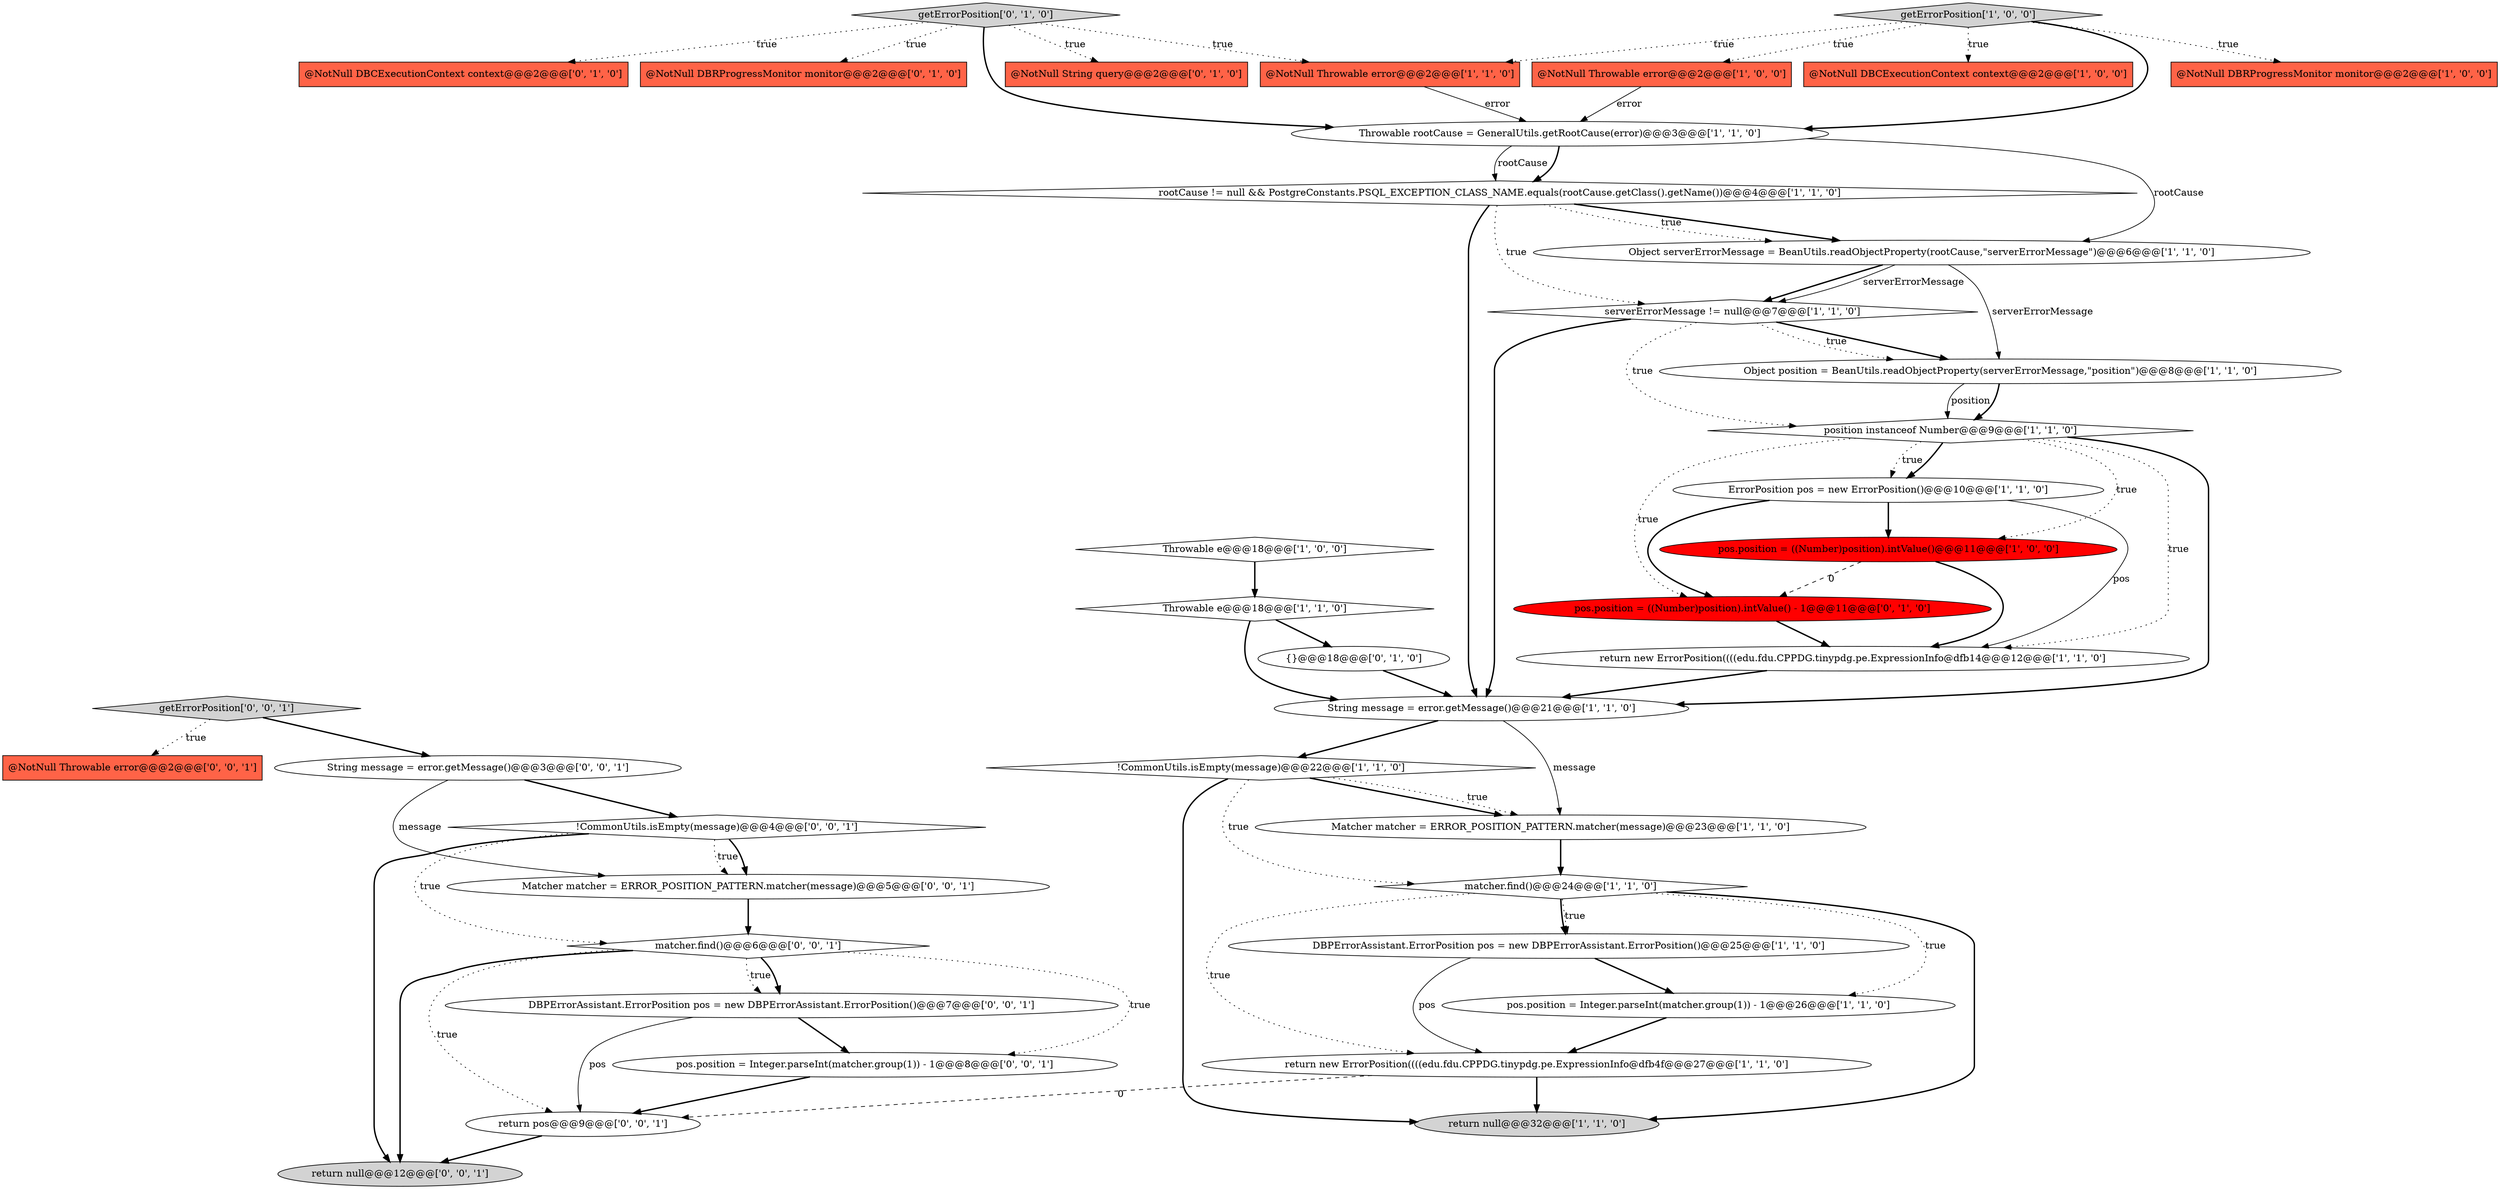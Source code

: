 digraph {
14 [style = filled, label = "!CommonUtils.isEmpty(message)@@@22@@@['1', '1', '0']", fillcolor = white, shape = diamond image = "AAA0AAABBB1BBB"];
21 [style = filled, label = "@NotNull Throwable error@@@2@@@['1', '1', '0']", fillcolor = tomato, shape = box image = "AAA0AAABBB1BBB"];
11 [style = filled, label = "Object position = BeanUtils.readObjectProperty(serverErrorMessage,\"position\")@@@8@@@['1', '1', '0']", fillcolor = white, shape = ellipse image = "AAA0AAABBB1BBB"];
29 [style = filled, label = "getErrorPosition['0', '1', '0']", fillcolor = lightgray, shape = diamond image = "AAA0AAABBB2BBB"];
16 [style = filled, label = "Throwable e@@@18@@@['1', '1', '0']", fillcolor = white, shape = diamond image = "AAA0AAABBB1BBB"];
31 [style = filled, label = "@NotNull Throwable error@@@2@@@['0', '0', '1']", fillcolor = tomato, shape = box image = "AAA0AAABBB3BBB"];
20 [style = filled, label = "return new ErrorPosition((((edu.fdu.CPPDG.tinypdg.pe.ExpressionInfo@dfb14@@@12@@@['1', '1', '0']", fillcolor = white, shape = ellipse image = "AAA0AAABBB1BBB"];
4 [style = filled, label = "pos.position = Integer.parseInt(matcher.group(1)) - 1@@@26@@@['1', '1', '0']", fillcolor = white, shape = ellipse image = "AAA0AAABBB1BBB"];
34 [style = filled, label = "return pos@@@9@@@['0', '0', '1']", fillcolor = white, shape = ellipse image = "AAA0AAABBB3BBB"];
39 [style = filled, label = "DBPErrorAssistant.ErrorPosition pos = new DBPErrorAssistant.ErrorPosition()@@@7@@@['0', '0', '1']", fillcolor = white, shape = ellipse image = "AAA0AAABBB3BBB"];
24 [style = filled, label = "@NotNull DBCExecutionContext context@@@2@@@['0', '1', '0']", fillcolor = tomato, shape = box image = "AAA0AAABBB2BBB"];
2 [style = filled, label = "rootCause != null && PostgreConstants.PSQL_EXCEPTION_CLASS_NAME.equals(rootCause.getClass().getName())@@@4@@@['1', '1', '0']", fillcolor = white, shape = diamond image = "AAA0AAABBB1BBB"];
30 [style = filled, label = "Matcher matcher = ERROR_POSITION_PATTERN.matcher(message)@@@5@@@['0', '0', '1']", fillcolor = white, shape = ellipse image = "AAA0AAABBB3BBB"];
19 [style = filled, label = "Object serverErrorMessage = BeanUtils.readObjectProperty(rootCause,\"serverErrorMessage\")@@@6@@@['1', '1', '0']", fillcolor = white, shape = ellipse image = "AAA0AAABBB1BBB"];
7 [style = filled, label = "return null@@@32@@@['1', '1', '0']", fillcolor = lightgray, shape = ellipse image = "AAA0AAABBB1BBB"];
36 [style = filled, label = "pos.position = Integer.parseInt(matcher.group(1)) - 1@@@8@@@['0', '0', '1']", fillcolor = white, shape = ellipse image = "AAA0AAABBB3BBB"];
38 [style = filled, label = "matcher.find()@@@6@@@['0', '0', '1']", fillcolor = white, shape = diamond image = "AAA0AAABBB3BBB"];
8 [style = filled, label = "ErrorPosition pos = new ErrorPosition()@@@10@@@['1', '1', '0']", fillcolor = white, shape = ellipse image = "AAA0AAABBB1BBB"];
28 [style = filled, label = "pos.position = ((Number)position).intValue() - 1@@@11@@@['0', '1', '0']", fillcolor = red, shape = ellipse image = "AAA1AAABBB2BBB"];
3 [style = filled, label = "Throwable e@@@18@@@['1', '0', '0']", fillcolor = white, shape = diamond image = "AAA0AAABBB1BBB"];
23 [style = filled, label = "pos.position = ((Number)position).intValue()@@@11@@@['1', '0', '0']", fillcolor = red, shape = ellipse image = "AAA1AAABBB1BBB"];
18 [style = filled, label = "@NotNull Throwable error@@@2@@@['1', '0', '0']", fillcolor = tomato, shape = box image = "AAA0AAABBB1BBB"];
17 [style = filled, label = "@NotNull DBCExecutionContext context@@@2@@@['1', '0', '0']", fillcolor = tomato, shape = box image = "AAA0AAABBB1BBB"];
33 [style = filled, label = "!CommonUtils.isEmpty(message)@@@4@@@['0', '0', '1']", fillcolor = white, shape = diamond image = "AAA0AAABBB3BBB"];
35 [style = filled, label = "getErrorPosition['0', '0', '1']", fillcolor = lightgray, shape = diamond image = "AAA0AAABBB3BBB"];
25 [style = filled, label = "{}@@@18@@@['0', '1', '0']", fillcolor = white, shape = ellipse image = "AAA0AAABBB2BBB"];
5 [style = filled, label = "matcher.find()@@@24@@@['1', '1', '0']", fillcolor = white, shape = diamond image = "AAA0AAABBB1BBB"];
27 [style = filled, label = "@NotNull DBRProgressMonitor monitor@@@2@@@['0', '1', '0']", fillcolor = tomato, shape = box image = "AAA0AAABBB2BBB"];
9 [style = filled, label = "getErrorPosition['1', '0', '0']", fillcolor = lightgray, shape = diamond image = "AAA0AAABBB1BBB"];
22 [style = filled, label = "Throwable rootCause = GeneralUtils.getRootCause(error)@@@3@@@['1', '1', '0']", fillcolor = white, shape = ellipse image = "AAA0AAABBB1BBB"];
26 [style = filled, label = "@NotNull String query@@@2@@@['0', '1', '0']", fillcolor = tomato, shape = box image = "AAA0AAABBB2BBB"];
12 [style = filled, label = "String message = error.getMessage()@@@21@@@['1', '1', '0']", fillcolor = white, shape = ellipse image = "AAA0AAABBB1BBB"];
13 [style = filled, label = "DBPErrorAssistant.ErrorPosition pos = new DBPErrorAssistant.ErrorPosition()@@@25@@@['1', '1', '0']", fillcolor = white, shape = ellipse image = "AAA0AAABBB1BBB"];
1 [style = filled, label = "Matcher matcher = ERROR_POSITION_PATTERN.matcher(message)@@@23@@@['1', '1', '0']", fillcolor = white, shape = ellipse image = "AAA0AAABBB1BBB"];
32 [style = filled, label = "String message = error.getMessage()@@@3@@@['0', '0', '1']", fillcolor = white, shape = ellipse image = "AAA0AAABBB3BBB"];
15 [style = filled, label = "position instanceof Number@@@9@@@['1', '1', '0']", fillcolor = white, shape = diamond image = "AAA0AAABBB1BBB"];
37 [style = filled, label = "return null@@@12@@@['0', '0', '1']", fillcolor = lightgray, shape = ellipse image = "AAA0AAABBB3BBB"];
0 [style = filled, label = "return new ErrorPosition((((edu.fdu.CPPDG.tinypdg.pe.ExpressionInfo@dfb4f@@@27@@@['1', '1', '0']", fillcolor = white, shape = ellipse image = "AAA0AAABBB1BBB"];
10 [style = filled, label = "@NotNull DBRProgressMonitor monitor@@@2@@@['1', '0', '0']", fillcolor = tomato, shape = box image = "AAA0AAABBB1BBB"];
6 [style = filled, label = "serverErrorMessage != null@@@7@@@['1', '1', '0']", fillcolor = white, shape = diamond image = "AAA0AAABBB1BBB"];
8->20 [style = solid, label="pos"];
1->5 [style = bold, label=""];
9->22 [style = bold, label=""];
8->28 [style = bold, label=""];
30->38 [style = bold, label=""];
23->20 [style = bold, label=""];
2->19 [style = bold, label=""];
22->2 [style = bold, label=""];
8->23 [style = bold, label=""];
32->30 [style = solid, label="message"];
28->20 [style = bold, label=""];
38->34 [style = dotted, label="true"];
29->27 [style = dotted, label="true"];
11->15 [style = solid, label="position"];
9->17 [style = dotted, label="true"];
19->11 [style = solid, label="serverErrorMessage"];
23->28 [style = dashed, label="0"];
38->39 [style = dotted, label="true"];
12->1 [style = solid, label="message"];
35->32 [style = bold, label=""];
15->20 [style = dotted, label="true"];
16->25 [style = bold, label=""];
5->0 [style = dotted, label="true"];
3->16 [style = bold, label=""];
9->21 [style = dotted, label="true"];
18->22 [style = solid, label="error"];
19->6 [style = bold, label=""];
29->26 [style = dotted, label="true"];
38->39 [style = bold, label=""];
21->22 [style = solid, label="error"];
33->30 [style = dotted, label="true"];
38->36 [style = dotted, label="true"];
32->33 [style = bold, label=""];
35->31 [style = dotted, label="true"];
11->15 [style = bold, label=""];
2->12 [style = bold, label=""];
14->1 [style = bold, label=""];
14->7 [style = bold, label=""];
4->0 [style = bold, label=""];
0->7 [style = bold, label=""];
5->4 [style = dotted, label="true"];
15->28 [style = dotted, label="true"];
13->0 [style = solid, label="pos"];
5->13 [style = dotted, label="true"];
14->5 [style = dotted, label="true"];
15->8 [style = dotted, label="true"];
34->37 [style = bold, label=""];
25->12 [style = bold, label=""];
38->37 [style = bold, label=""];
2->6 [style = dotted, label="true"];
6->11 [style = bold, label=""];
5->13 [style = bold, label=""];
39->34 [style = solid, label="pos"];
20->12 [style = bold, label=""];
12->14 [style = bold, label=""];
33->30 [style = bold, label=""];
9->18 [style = dotted, label="true"];
5->7 [style = bold, label=""];
0->34 [style = dashed, label="0"];
29->21 [style = dotted, label="true"];
15->12 [style = bold, label=""];
14->1 [style = dotted, label="true"];
6->15 [style = dotted, label="true"];
29->22 [style = bold, label=""];
6->11 [style = dotted, label="true"];
15->23 [style = dotted, label="true"];
19->6 [style = solid, label="serverErrorMessage"];
22->19 [style = solid, label="rootCause"];
33->37 [style = bold, label=""];
22->2 [style = solid, label="rootCause"];
9->10 [style = dotted, label="true"];
39->36 [style = bold, label=""];
16->12 [style = bold, label=""];
29->24 [style = dotted, label="true"];
15->8 [style = bold, label=""];
36->34 [style = bold, label=""];
33->38 [style = dotted, label="true"];
2->19 [style = dotted, label="true"];
13->4 [style = bold, label=""];
6->12 [style = bold, label=""];
}
